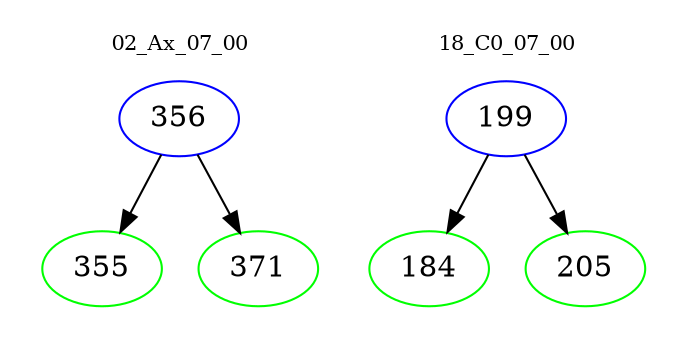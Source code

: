 digraph{
subgraph cluster_0 {
color = white
label = "02_Ax_07_00";
fontsize=10;
T0_356 [label="356", color="blue"]
T0_356 -> T0_355 [color="black"]
T0_355 [label="355", color="green"]
T0_356 -> T0_371 [color="black"]
T0_371 [label="371", color="green"]
}
subgraph cluster_1 {
color = white
label = "18_C0_07_00";
fontsize=10;
T1_199 [label="199", color="blue"]
T1_199 -> T1_184 [color="black"]
T1_184 [label="184", color="green"]
T1_199 -> T1_205 [color="black"]
T1_205 [label="205", color="green"]
}
}
